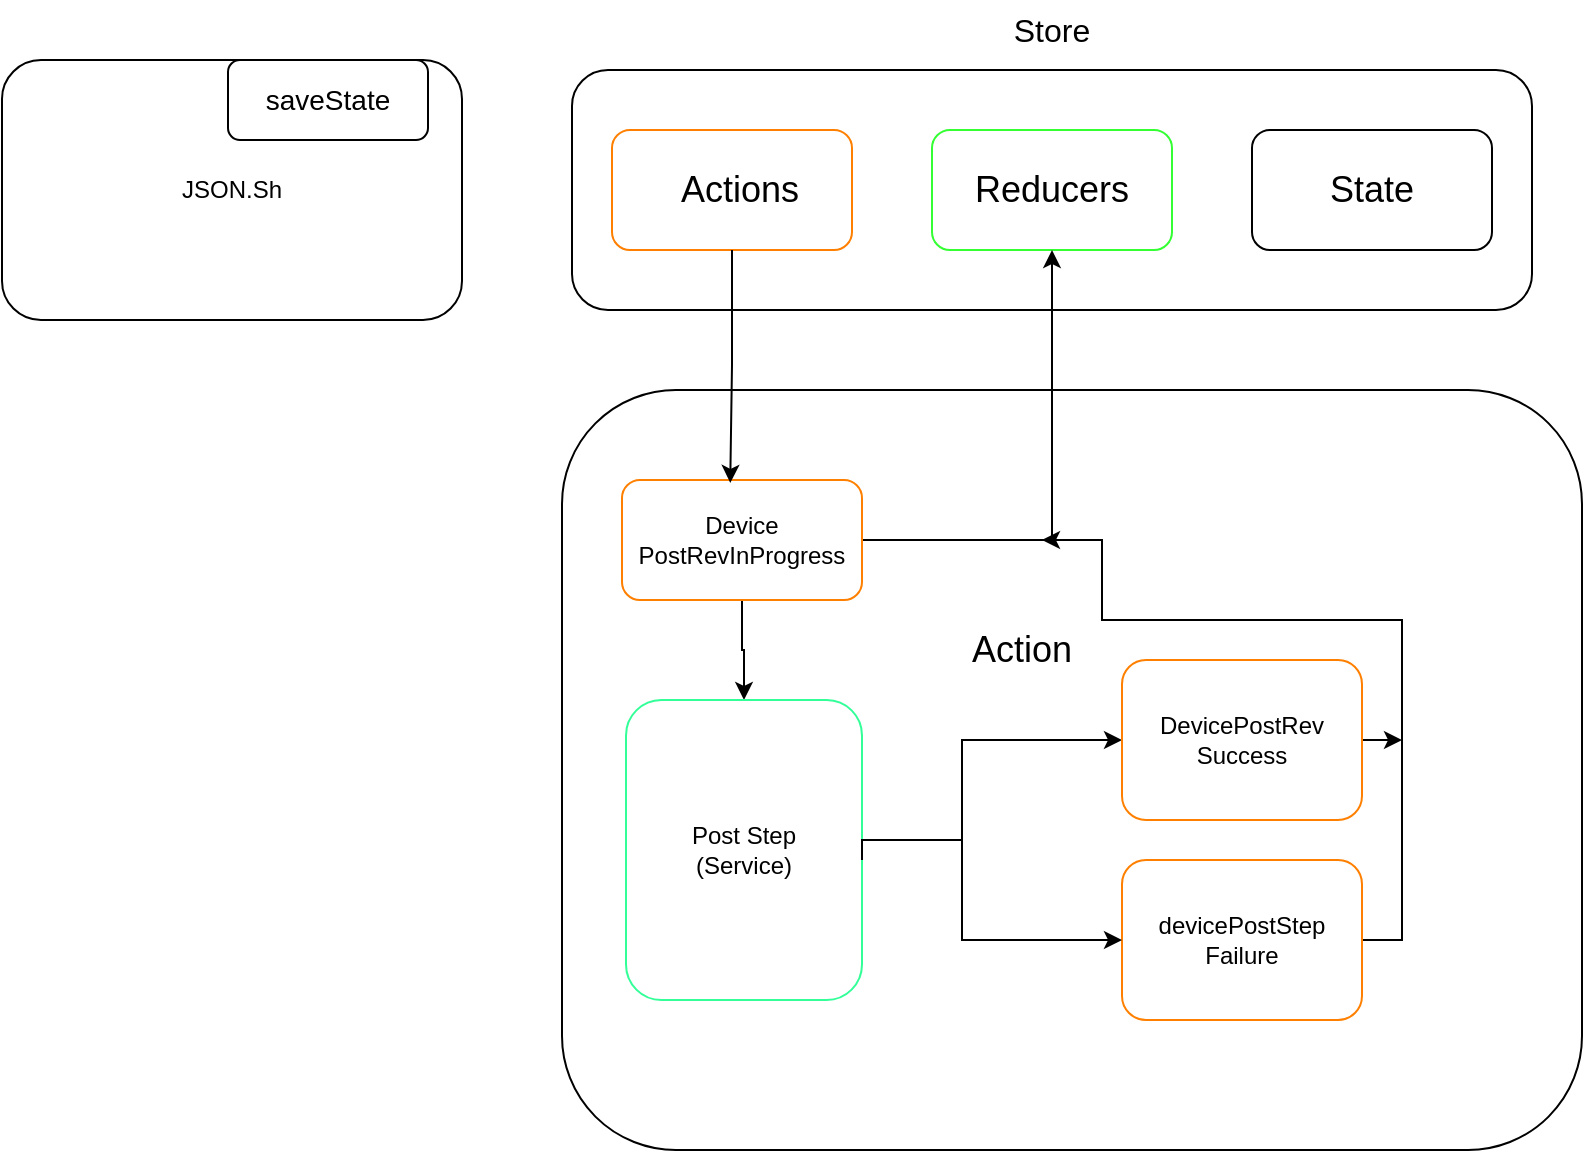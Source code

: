 <mxfile version="21.6.1" type="github">
  <diagram name="Página-1" id="A9bHYhV6qM5TUBNobth4">
    <mxGraphModel dx="1034" dy="430" grid="1" gridSize="10" guides="1" tooltips="1" connect="1" arrows="1" fold="1" page="1" pageScale="1" pageWidth="827" pageHeight="1169" math="0" shadow="0">
      <root>
        <mxCell id="0" />
        <mxCell id="1" parent="0" />
        <mxCell id="tX88PJgFvrpHPAL6yEJZ-8" value="" style="rounded=1;whiteSpace=wrap;html=1;" vertex="1" parent="1">
          <mxGeometry x="295" y="45" width="480" height="120" as="geometry" />
        </mxCell>
        <mxCell id="tX88PJgFvrpHPAL6yEJZ-1" value="JSON.Sh" style="rounded=1;whiteSpace=wrap;html=1;" vertex="1" parent="1">
          <mxGeometry x="10" y="40" width="230" height="130" as="geometry" />
        </mxCell>
        <mxCell id="tX88PJgFvrpHPAL6yEJZ-2" value="&lt;font style=&quot;font-size: 14px;&quot;&gt;saveState&lt;/font&gt;" style="rounded=1;whiteSpace=wrap;html=1;" vertex="1" parent="1">
          <mxGeometry x="123" y="40" width="100" height="40" as="geometry" />
        </mxCell>
        <mxCell id="tX88PJgFvrpHPAL6yEJZ-3" value="" style="rounded=1;whiteSpace=wrap;html=1;strokeColor=#FF8000;" vertex="1" parent="1">
          <mxGeometry x="315" y="75" width="120" height="60" as="geometry" />
        </mxCell>
        <mxCell id="tX88PJgFvrpHPAL6yEJZ-4" value="" style="rounded=1;whiteSpace=wrap;html=1;strokeColor=#33FF33;" vertex="1" parent="1">
          <mxGeometry x="475" y="75" width="120" height="60" as="geometry" />
        </mxCell>
        <mxCell id="tX88PJgFvrpHPAL6yEJZ-6" value="" style="rounded=1;whiteSpace=wrap;html=1;" vertex="1" parent="1">
          <mxGeometry x="635" y="75" width="120" height="60" as="geometry" />
        </mxCell>
        <mxCell id="tX88PJgFvrpHPAL6yEJZ-9" style="edgeStyle=orthogonalEdgeStyle;rounded=0;orthogonalLoop=1;jettySize=auto;html=1;exitX=0.5;exitY=1;exitDx=0;exitDy=0;" edge="1" parent="1" source="tX88PJgFvrpHPAL6yEJZ-2" target="tX88PJgFvrpHPAL6yEJZ-2">
          <mxGeometry relative="1" as="geometry" />
        </mxCell>
        <mxCell id="tX88PJgFvrpHPAL6yEJZ-11" value="&lt;font size=&quot;3&quot;&gt;Store&lt;/font&gt;" style="text;strokeColor=none;align=center;fillColor=none;html=1;verticalAlign=middle;whiteSpace=wrap;rounded=0;" vertex="1" parent="1">
          <mxGeometry x="505" y="10" width="60" height="30" as="geometry" />
        </mxCell>
        <mxCell id="tX88PJgFvrpHPAL6yEJZ-14" value="&lt;font style=&quot;font-size: 18px;&quot;&gt;Actions&lt;/font&gt;" style="text;html=1;strokeColor=none;fillColor=none;align=center;verticalAlign=middle;whiteSpace=wrap;rounded=0;" vertex="1" parent="1">
          <mxGeometry x="349" y="90" width="60" height="30" as="geometry" />
        </mxCell>
        <mxCell id="tX88PJgFvrpHPAL6yEJZ-15" value="&lt;font style=&quot;font-size: 18px;&quot;&gt;Reducers&lt;/font&gt;" style="text;html=1;strokeColor=none;fillColor=none;align=center;verticalAlign=middle;whiteSpace=wrap;rounded=0;" vertex="1" parent="1">
          <mxGeometry x="505" y="90" width="60" height="30" as="geometry" />
        </mxCell>
        <mxCell id="tX88PJgFvrpHPAL6yEJZ-16" value="&lt;font style=&quot;font-size: 18px;&quot;&gt;State&lt;/font&gt;" style="text;html=1;strokeColor=none;fillColor=none;align=center;verticalAlign=middle;whiteSpace=wrap;rounded=0;" vertex="1" parent="1">
          <mxGeometry x="665" y="90" width="60" height="30" as="geometry" />
        </mxCell>
        <mxCell id="tX88PJgFvrpHPAL6yEJZ-17" value="" style="rounded=1;whiteSpace=wrap;html=1;" vertex="1" parent="1">
          <mxGeometry x="290" y="205" width="510" height="380" as="geometry" />
        </mxCell>
        <mxCell id="tX88PJgFvrpHPAL6yEJZ-42" style="edgeStyle=orthogonalEdgeStyle;rounded=0;orthogonalLoop=1;jettySize=auto;html=1;exitX=0.5;exitY=1;exitDx=0;exitDy=0;entryX=0.5;entryY=0;entryDx=0;entryDy=0;" edge="1" parent="1" source="tX88PJgFvrpHPAL6yEJZ-18" target="tX88PJgFvrpHPAL6yEJZ-20">
          <mxGeometry relative="1" as="geometry" />
        </mxCell>
        <mxCell id="tX88PJgFvrpHPAL6yEJZ-47" style="edgeStyle=orthogonalEdgeStyle;rounded=0;orthogonalLoop=1;jettySize=auto;html=1;exitX=1;exitY=0.5;exitDx=0;exitDy=0;entryX=0.5;entryY=1;entryDx=0;entryDy=0;" edge="1" parent="1" source="tX88PJgFvrpHPAL6yEJZ-18" target="tX88PJgFvrpHPAL6yEJZ-4">
          <mxGeometry relative="1" as="geometry" />
        </mxCell>
        <mxCell id="tX88PJgFvrpHPAL6yEJZ-18" value="Device&lt;br&gt;PostRevInProgress" style="rounded=1;whiteSpace=wrap;html=1;strokeColor=#FF8000;" vertex="1" parent="1">
          <mxGeometry x="320" y="250" width="120" height="60" as="geometry" />
        </mxCell>
        <mxCell id="tX88PJgFvrpHPAL6yEJZ-30" style="edgeStyle=orthogonalEdgeStyle;rounded=0;orthogonalLoop=1;jettySize=auto;html=1;" edge="1" parent="1" target="tX88PJgFvrpHPAL6yEJZ-22">
          <mxGeometry relative="1" as="geometry">
            <mxPoint x="440.0" y="440" as="sourcePoint" />
            <mxPoint x="535.0" y="570" as="targetPoint" />
            <Array as="points">
              <mxPoint x="440" y="430" />
              <mxPoint x="490" y="430" />
              <mxPoint x="490" y="380" />
            </Array>
          </mxGeometry>
        </mxCell>
        <mxCell id="tX88PJgFvrpHPAL6yEJZ-20" value="Post Step&lt;br&gt;(Service)" style="rounded=1;whiteSpace=wrap;html=1;strokeColor=#33FF99;" vertex="1" parent="1">
          <mxGeometry x="322" y="360" width="118" height="150" as="geometry" />
        </mxCell>
        <mxCell id="tX88PJgFvrpHPAL6yEJZ-37" style="edgeStyle=orthogonalEdgeStyle;rounded=0;orthogonalLoop=1;jettySize=auto;html=1;exitX=1;exitY=0.5;exitDx=0;exitDy=0;" edge="1" parent="1" source="tX88PJgFvrpHPAL6yEJZ-22">
          <mxGeometry relative="1" as="geometry">
            <mxPoint x="710" y="380" as="targetPoint" />
          </mxGeometry>
        </mxCell>
        <mxCell id="tX88PJgFvrpHPAL6yEJZ-22" value="DevicePostRev&lt;br&gt;Success" style="rounded=1;whiteSpace=wrap;html=1;strokeColor=#FF8000;" vertex="1" parent="1">
          <mxGeometry x="570" y="340" width="120" height="80" as="geometry" />
        </mxCell>
        <mxCell id="tX88PJgFvrpHPAL6yEJZ-49" style="edgeStyle=orthogonalEdgeStyle;rounded=0;orthogonalLoop=1;jettySize=auto;html=1;exitX=1;exitY=0.5;exitDx=0;exitDy=0;" edge="1" parent="1" source="tX88PJgFvrpHPAL6yEJZ-23">
          <mxGeometry relative="1" as="geometry">
            <mxPoint x="530" y="280" as="targetPoint" />
            <Array as="points">
              <mxPoint x="710" y="480" />
              <mxPoint x="710" y="320" />
              <mxPoint x="560" y="320" />
              <mxPoint x="560" y="280" />
            </Array>
          </mxGeometry>
        </mxCell>
        <mxCell id="tX88PJgFvrpHPAL6yEJZ-23" value="devicePostStep&lt;br&gt;Failure" style="rounded=1;whiteSpace=wrap;html=1;strokeColor=#FF8000;" vertex="1" parent="1">
          <mxGeometry x="570" y="440" width="120" height="80" as="geometry" />
        </mxCell>
        <mxCell id="tX88PJgFvrpHPAL6yEJZ-32" style="edgeStyle=orthogonalEdgeStyle;rounded=0;orthogonalLoop=1;jettySize=auto;html=1;" edge="1" parent="1">
          <mxGeometry relative="1" as="geometry">
            <mxPoint x="440" y="440" as="sourcePoint" />
            <mxPoint x="570" y="480" as="targetPoint" />
            <Array as="points">
              <mxPoint x="440" y="430" />
              <mxPoint x="490" y="430" />
              <mxPoint x="490" y="480" />
            </Array>
          </mxGeometry>
        </mxCell>
        <mxCell id="tX88PJgFvrpHPAL6yEJZ-38" value="&lt;font style=&quot;font-size: 18px;&quot;&gt;Action&lt;/font&gt;" style="text;html=1;strokeColor=none;fillColor=none;align=center;verticalAlign=middle;whiteSpace=wrap;rounded=0;" vertex="1" parent="1">
          <mxGeometry x="490" y="320" width="60" height="30" as="geometry" />
        </mxCell>
        <mxCell id="tX88PJgFvrpHPAL6yEJZ-44" style="edgeStyle=orthogonalEdgeStyle;rounded=0;orthogonalLoop=1;jettySize=auto;html=1;exitX=0.5;exitY=1;exitDx=0;exitDy=0;entryX=0.451;entryY=0.024;entryDx=0;entryDy=0;entryPerimeter=0;" edge="1" parent="1" source="tX88PJgFvrpHPAL6yEJZ-3" target="tX88PJgFvrpHPAL6yEJZ-18">
          <mxGeometry relative="1" as="geometry" />
        </mxCell>
      </root>
    </mxGraphModel>
  </diagram>
</mxfile>
